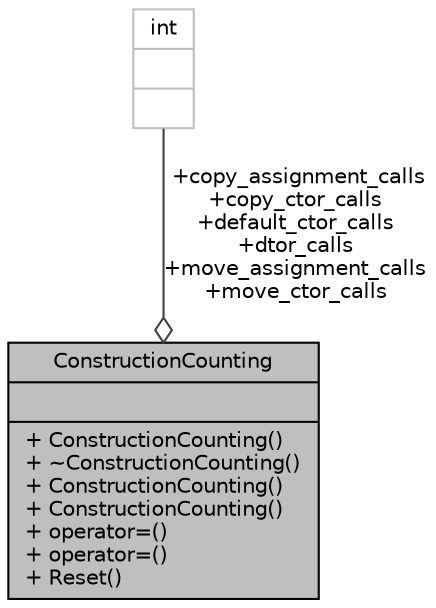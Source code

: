 digraph "ConstructionCounting"
{
 // LATEX_PDF_SIZE
  bgcolor="transparent";
  edge [fontname="Helvetica",fontsize="10",labelfontname="Helvetica",labelfontsize="10"];
  node [fontname="Helvetica",fontsize="10",shape=record];
  Node1 [label="{ConstructionCounting\n||+ ConstructionCounting()\l+ ~ConstructionCounting()\l+ ConstructionCounting()\l+ ConstructionCounting()\l+ operator=()\l+ operator=()\l+ Reset()\l}",height=0.2,width=0.4,color="black", fillcolor="grey75", style="filled", fontcolor="black",tooltip=" "];
  Node2 -> Node1 [color="grey25",fontsize="10",style="solid",label=" +copy_assignment_calls\n+copy_ctor_calls\n+default_ctor_calls\n+dtor_calls\n+move_assignment_calls\n+move_ctor_calls" ,arrowhead="odiamond",fontname="Helvetica"];
  Node2 [label="{int\n||}",height=0.2,width=0.4,color="grey75",tooltip=" "];
}
